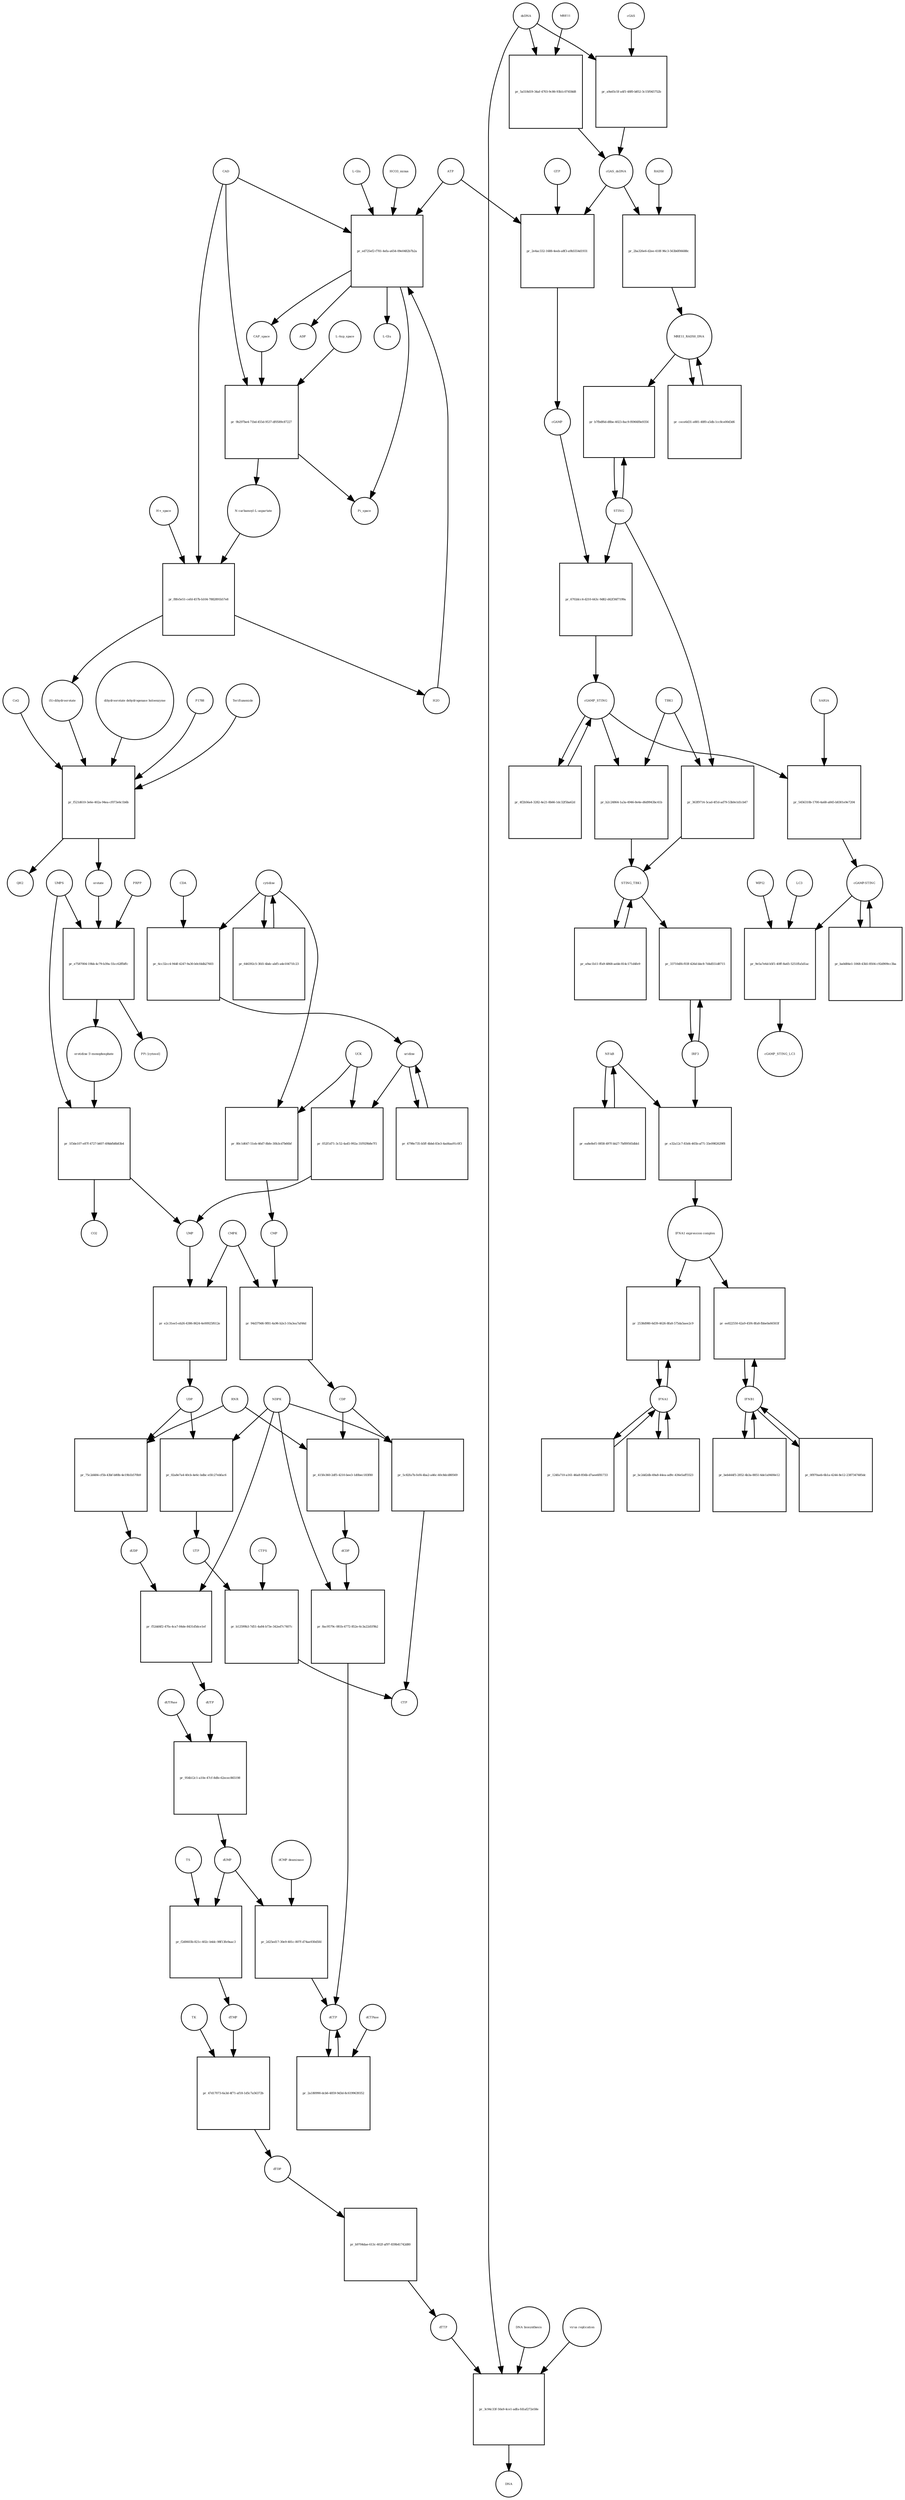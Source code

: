 strict digraph  {
"L-Gln" [annotation="", bipartite=0, cls="simple chemical", fontsize=4, label="L-Gln", shape=circle];
"pr_ed725ef2-f781-4efa-a654-09e0482b7b2a" [annotation="", bipartite=1, cls=process, fontsize=4, label="pr_ed725ef2-f781-4efa-a654-09e0482b7b2a", shape=square];
CAP_space [annotation="", bipartite=0, cls="simple chemical", fontsize=4, label=CAP_space, shape=circle];
CAD [annotation="", bipartite=0, cls=macromolecule, fontsize=4, label=CAD, shape=circle];
HCO3_minus [annotation="", bipartite=0, cls="simple chemical", fontsize=4, label=HCO3_minus, shape=circle];
H2O [annotation="", bipartite=0, cls="simple chemical", fontsize=4, label=H2O, shape=circle];
ATP [annotation="", bipartite=0, cls="simple chemical", fontsize=4, label=ATP, shape=circle];
"L-Glu" [annotation="", bipartite=0, cls="simple chemical", fontsize=4, label="L-Glu", shape=circle];
ADP [annotation="", bipartite=0, cls="simple chemical", fontsize=4, label=ADP, shape=circle];
Pi_space [annotation="", bipartite=0, cls="simple chemical", fontsize=4, label=Pi_space, shape=circle];
cytidine [annotation="", bipartite=0, cls="simple chemical", fontsize=4, label=cytidine, shape=circle];
"pr_6cc32cc4-944f-4247-9a30-b0cfddb27603" [annotation="", bipartite=1, cls=process, fontsize=4, label="pr_6cc32cc4-944f-4247-9a30-b0cfddb27603", shape=square];
uridine [annotation="", bipartite=0, cls="simple chemical", fontsize=4, label=uridine, shape=circle];
CDA [annotation="", bipartite=0, cls=macromolecule, fontsize=4, label=CDA, shape=circle];
"pr_052f1d71-3c52-4a45-992a-31f929b8e7f1" [annotation="", bipartite=1, cls=process, fontsize=4, label="pr_052f1d71-3c52-4a45-992a-31f929b8e7f1", shape=square];
UMP [annotation="", bipartite=0, cls="simple chemical", fontsize=4, label=UMP, shape=circle];
UCK [annotation="", bipartite=0, cls=macromolecule, fontsize=4, label=UCK, shape=circle];
"pr_80c1d647-51eb-46d7-8bfe-30b3cd7b66bf" [annotation="", bipartite=1, cls=process, fontsize=4, label="pr_80c1d647-51eb-46d7-8bfe-30b3cd7b66bf", shape=square];
CMP [annotation="", bipartite=0, cls="simple chemical", fontsize=4, label=CMP, shape=circle];
"pr_4798e735-b5ff-4bbd-83e3-4ad4aa91c0f3" [annotation="", bipartite=1, cls=process, fontsize=4, label="pr_4798e735-b5ff-4bbd-83e3-4ad4aa91c0f3", shape=square];
"pr_646392c5-3fd1-4bdc-abf5-a4e10471fc23" [annotation="", bipartite=1, cls=process, fontsize=4, label="pr_646392c5-3fd1-4bdc-abf5-a4e10471fc23", shape=square];
"pr_e2c31ee5-eb26-4386-8624-4e00925f612e" [annotation="", bipartite=1, cls=process, fontsize=4, label="pr_e2c31ee5-eb26-4386-8624-4e00925f612e", shape=square];
UDP [annotation="", bipartite=0, cls="simple chemical", fontsize=4, label=UDP, shape=circle];
CMPK [annotation="", bipartite=0, cls=macromolecule, fontsize=4, label=CMPK, shape=circle];
"pr_94d379d6-9f81-4a96-b2e3-10a3ea7af44d" [annotation="", bipartite=1, cls=process, fontsize=4, label="pr_94d379d6-9f81-4a96-b2e3-10a3ea7af44d", shape=square];
CDP [annotation="", bipartite=0, cls="simple chemical", fontsize=4, label=CDP, shape=circle];
"pr_02a8e7a4-40cb-4e6c-bdbc-e5fc27ebfac6" [annotation="", bipartite=1, cls=process, fontsize=4, label="pr_02a8e7a4-40cb-4e6c-bdbc-e5fc27ebfac6", shape=square];
UTP [annotation="", bipartite=0, cls="simple chemical", fontsize=4, label=UTP, shape=circle];
NDPK [annotation="", bipartite=0, cls=macromolecule, fontsize=4, label=NDPK, shape=circle];
"pr_5c82fa7b-fef4-4ba2-a46c-40c8dcd80569" [annotation="", bipartite=1, cls=process, fontsize=4, label="pr_5c82fa7b-fef4-4ba2-a46c-40c8dcd80569", shape=square];
CTP [annotation="", bipartite=0, cls="simple chemical", fontsize=4, label=CTP, shape=circle];
"pr_b12599b3-7d51-4a84-b73e-342ed7c7407c" [annotation="", bipartite=1, cls=process, fontsize=4, label="pr_b12599b3-7d51-4a84-b73e-342ed7c7407c", shape=square];
CTPS [annotation="", bipartite=0, cls=macromolecule, fontsize=4, label=CTPS, shape=circle];
"pr_75c2d484-cf5b-43bf-b80b-4e19b1b570b9" [annotation="", bipartite=1, cls=process, fontsize=4, label="pr_75c2d484-cf5b-43bf-b80b-4e19b1b570b9", shape=square];
dUDP [annotation="", bipartite=0, cls="simple chemical", fontsize=4, label=dUDP, shape=circle];
RNR [annotation="", bipartite=0, cls=macromolecule, fontsize=4, label=RNR, shape=circle];
"pr_f52dd4f2-47fa-4ca7-84de-8431d5dce1ef" [annotation="", bipartite=1, cls=process, fontsize=4, label="pr_f52dd4f2-47fa-4ca7-84de-8431d5dce1ef", shape=square];
dUTP [annotation="", bipartite=0, cls="simple chemical", fontsize=4, label=dUTP, shape=circle];
dCDP [annotation="", bipartite=0, cls="simple chemical", fontsize=4, label=dCDP, shape=circle];
"pr_8ac9579c-081b-4772-852e-6c3a22d1f9b2" [annotation="", bipartite=1, cls=process, fontsize=4, label="pr_8ac9579c-081b-4772-852e-6c3a22d1f9b2", shape=square];
dCTP [annotation="", bipartite=0, cls="simple chemical", fontsize=4, label=dCTP, shape=circle];
"pr_415fe360-2df5-4210-bee3-1d0bec183f80" [annotation="", bipartite=1, cls=process, fontsize=4, label="pr_415fe360-2df5-4210-bee3-1d0bec183f80", shape=square];
"pr_954b12c1-a10e-47cf-8dfe-62ecec865198" [annotation="", bipartite=1, cls=process, fontsize=4, label="pr_954b12c1-a10e-47cf-8dfe-62ecec865198", shape=square];
dUMP [annotation="", bipartite=0, cls="simple chemical", fontsize=4, label=dUMP, shape=circle];
dUTPase [annotation="", bipartite=0, cls=macromolecule, fontsize=4, label=dUTPase, shape=circle];
"pr_2a180990-dcb6-4859-9d3d-8c6199639352" [annotation="", bipartite=1, cls=process, fontsize=4, label="pr_2a180990-dcb6-4859-9d3d-8c6199639352", shape=square];
dCTPase [annotation="", bipartite=0, cls=macromolecule, fontsize=4, label=dCTPase, shape=circle];
"pr_2d25ed17-30e9-481c-807f-d74ae930d5fd" [annotation="", bipartite=1, cls=process, fontsize=4, label="pr_2d25ed17-30e9-481c-807f-d74ae930d5fd", shape=square];
"dCMP deaminase" [annotation="", bipartite=0, cls=macromolecule, fontsize=4, label="dCMP deaminase", shape=circle];
"pr_f2d0603b-821c-402c-b4dc-98f13fe9aac3" [annotation="", bipartite=1, cls=process, fontsize=4, label="pr_f2d0603b-821c-402c-b4dc-98f13fe9aac3", shape=square];
dTMP [annotation="", bipartite=0, cls="simple chemical", fontsize=4, label=dTMP, shape=circle];
TS [annotation="", bipartite=0, cls=macromolecule, fontsize=4, label=TS, shape=circle];
"pr_47d17073-6a3d-4f71-af18-1d5c7a56372b" [annotation="", bipartite=1, cls=process, fontsize=4, label="pr_47d17073-6a3d-4f71-af18-1d5c7a56372b", shape=square];
dTDP [annotation="", bipartite=0, cls="simple chemical", fontsize=4, label=dTDP, shape=circle];
TK [annotation="", bipartite=0, cls=macromolecule, fontsize=4, label=TK, shape=circle];
"pr_b9704dae-613c-402f-af97-839b41742d80" [annotation="", bipartite=1, cls=process, fontsize=4, label="pr_b9704dae-613c-402f-af97-839b41742d80", shape=square];
dTTP [annotation="", bipartite=0, cls="simple chemical", fontsize=4, label=dTTP, shape=circle];
dsDNA [annotation="", bipartite=0, cls="simple chemical", fontsize=4, label=dsDNA, shape=circle];
"pr_a9a65c5f-a4f1-48f0-b852-3c15f045752b" [annotation="", bipartite=1, cls=process, fontsize=4, label="pr_a9a65c5f-a4f1-48f0-b852-3c15f045752b", shape=square];
cGAS [annotation="", bipartite=0, cls=macromolecule, fontsize=4, label=cGAS, shape=circle];
cGAS_dsDNA [annotation="", bipartite=0, cls=complex, fontsize=4, label=cGAS_dsDNA, shape=circle];
"pr_2e4ac332-1688-4eeb-a8f3-a9b5554d1931" [annotation="", bipartite=1, cls=process, fontsize=4, label="pr_2e4ac332-1688-4eeb-a8f3-a9b5554d1931", shape=square];
GTP [annotation="", bipartite=0, cls="simple chemical", fontsize=4, label=GTP, shape=circle];
cGAMP [annotation="", bipartite=0, cls="simple chemical", fontsize=4, label=cGAMP, shape=circle];
"pr_6702dcc4-d210-443c-9d82-d42f36f7199a" [annotation="", bipartite=1, cls=process, fontsize=4, label="pr_6702dcc4-d210-443c-9d82-d42f36f7199a", shape=square];
STING [annotation="", bipartite=0, cls="macromolecule multimer", fontsize=4, label=STING, shape=circle];
cGAMP_STING [annotation="", bipartite=0, cls=complex, fontsize=4, label=cGAMP_STING, shape=circle];
TBK1 [annotation="", bipartite=0, cls=macromolecule, fontsize=4, label=TBK1, shape=circle];
"pr_b2c24864-1a3a-4946-8e4e-d6d9943bc41b" [annotation="", bipartite=1, cls=process, fontsize=4, label="pr_b2c24864-1a3a-4946-8e4e-d6d9943bc41b", shape=square];
STING_TBK1 [annotation="", bipartite=0, cls=complex, fontsize=4, label=STING_TBK1, shape=circle];
"pr_4f2b56a4-3282-4e21-8b66-1dc32f5ba62d" [annotation="", bipartite=1, cls=process, fontsize=4, label="pr_4f2b56a4-3282-4e21-8b66-1dc32f5ba62d", shape=square];
"pr_a9ac1b11-ffa9-4868-aebb-814c171d4fe9" [annotation="", bipartite=1, cls=process, fontsize=4, label="pr_a9ac1b11-ffa9-4868-aebb-814c171d4fe9", shape=square];
"NF-kB" [annotation="", bipartite=0, cls=complex, fontsize=4, label="NF-kB", shape=circle];
"pr_ea8e8ef1-0858-497f-bb27-7bf89565dbb1" [annotation="", bipartite=1, cls=process, fontsize=4, label="pr_ea8e8ef1-0858-497f-bb27-7bf89565dbb1", shape=square];
IFNA1 [annotation="", bipartite=0, cls="nucleic acid feature", fontsize=4, label=IFNA1, shape=circle];
"pr_bc2dd2db-49a8-44ea-ad9c-436e5aff5523" [annotation="", bipartite=1, cls=process, fontsize=4, label="pr_bc2dd2db-49a8-44ea-ad9c-436e5aff5523", shape=square];
IFNB1 [annotation="", bipartite=0, cls="nucleic acid feature", fontsize=4, label=IFNB1, shape=circle];
"pr_0f870aeb-6b1a-4244-8e12-2387347485dc" [annotation="", bipartite=1, cls=process, fontsize=4, label="pr_0f870aeb-6b1a-4244-8e12-2387347485dc", shape=square];
"pr_124fa710-a161-46a8-856b-d7aee6f81733" [annotation="", bipartite=1, cls=process, fontsize=4, label="pr_124fa710-a161-46a8-856b-d7aee6f81733", shape=square];
"pr_beb444f5-2852-4b3a-8851-6de1a9400e12" [annotation="", bipartite=1, cls=process, fontsize=4, label="pr_beb444f5-2852-4b3a-8851-6de1a9400e12", shape=square];
"pr_ee822550-42a9-45f4-8fa8-fbbe0a66503f" [annotation="", bipartite=1, cls=process, fontsize=4, label="pr_ee822550-42a9-45f4-8fa8-fbbe0a66503f", shape=square];
"IFNA1 expression complex" [annotation="", bipartite=0, cls=complex, fontsize=4, label="IFNA1 expression complex", shape=circle];
"cGAMP-STING" [annotation="", bipartite=0, cls=complex, fontsize=4, label="cGAMP-STING", shape=circle];
"pr_ba0d84e1-1068-43b5-8504-c92d909cc3ba" [annotation="", bipartite=1, cls=process, fontsize=4, label="pr_ba0d84e1-1068-43b5-8504-c92d909cc3ba", shape=square];
"pr_5a518d19-34af-4703-9c86-93b1c07458d8" [annotation="", bipartite=1, cls=process, fontsize=4, label="pr_5a518d19-34af-4703-9c86-93b1c07458d8", shape=square];
MRE11 [annotation="", bipartite=0, cls="macromolecule multimer", fontsize=4, label=MRE11, shape=circle];
RAD50 [annotation="", bipartite=0, cls="macromolecule multimer", fontsize=4, label=RAD50, shape=circle];
"pr_2ba326e6-d2ee-418f-96c3-563b6f06688c" [annotation="", bipartite=1, cls=process, fontsize=4, label="pr_2ba326e6-d2ee-418f-96c3-563b6f06688c", shape=square];
MRE11_RAD50_DNA [annotation="", bipartite=0, cls=complex, fontsize=4, label=MRE11_RAD50_DNA, shape=circle];
IRF3 [annotation="", bipartite=0, cls="macromolecule multimer", fontsize=4, label=IRF3, shape=circle];
"pr_33710df4-f03f-426d-bbc8-7d4d551d8715" [annotation="", bipartite=1, cls=process, fontsize=4, label="pr_33710df4-f03f-426d-bbc8-7d4d551d8715", shape=square];
"pr_5456310b-1700-4a68-a845-b8301e9e7204" [annotation="", bipartite=1, cls=process, fontsize=4, label="pr_5456310b-1700-4a68-a845-b8301e9e7204", shape=square];
SAR1A [annotation="", bipartite=0, cls=macromolecule, fontsize=4, label=SAR1A, shape=circle];
"pr_9e5a7e6d-b5f1-40ff-8a65-5251ffa5d1ac" [annotation="", bipartite=1, cls=process, fontsize=4, label="pr_9e5a7e6d-b5f1-40ff-8a65-5251ffa5d1ac", shape=square];
LC3 [annotation="", bipartite=0, cls=macromolecule, fontsize=4, label=LC3, shape=circle];
cGAMP_STING_LC3 [annotation="", bipartite=0, cls=complex, fontsize=4, label=cGAMP_STING_LC3, shape=circle];
WIPI2 [annotation="", bipartite=0, cls=macromolecule, fontsize=4, label=WIPI2, shape=circle];
"pr_b7fbdf6d-d8be-4023-8ac9-f6966f8e9356" [annotation="", bipartite=1, cls=process, fontsize=4, label="pr_b7fbdf6d-d8be-4023-8ac9-f6966f8e9356", shape=square];
"pr_363f9714-5cad-4f1d-ad79-53b0e1d1cb47" [annotation="", bipartite=1, cls=process, fontsize=4, label="pr_363f9714-5cad-4f1d-ad79-53b0e1d1cb47", shape=square];
"pr_cece6d31-e881-48f0-a5db-1cc8ce00d3d6" [annotation="", bipartite=1, cls=process, fontsize=4, label="pr_cece6d31-e881-48f0-a5db-1cc8ce00d3d6", shape=square];
"pr_9b297be4-71bd-455d-9537-df0589c87227" [annotation="", bipartite=1, cls=process, fontsize=4, label="pr_9b297be4-71bd-455d-9537-df0589c87227", shape=square];
"N-carbamoyl-L-aspartate" [annotation="", bipartite=0, cls="simple chemical", fontsize=4, label="N-carbamoyl-L-aspartate", shape=circle];
"L-Asp_space" [annotation="", bipartite=0, cls="simple chemical", fontsize=4, label="L-Asp_space", shape=circle];
"pr_f8fe5e51-cefd-457b-b104-7882891b57e8" [annotation="", bipartite=1, cls=process, fontsize=4, label="pr_f8fe5e51-cefd-457b-b104-7882891b57e8", shape=square];
"(S)-dihydroorotate" [annotation="", bipartite=0, cls="simple chemical", fontsize=4, label="(S)-dihydroorotate", shape=circle];
"H+_space" [annotation="", bipartite=0, cls="simple chemical", fontsize=4, label="H+_space", shape=circle];
"pr_f521d610-3e6e-402a-94ea-cf073e6c1b6b" [annotation="", bipartite=1, cls=process, fontsize=4, label="pr_f521d610-3e6e-402a-94ea-cf073e6c1b6b", shape=square];
orotate [annotation="", bipartite=0, cls="simple chemical", fontsize=4, label=orotate, shape=circle];
"dihydroorotate dehydrogenase holoenzyme" [annotation="", bipartite=0, cls="simple chemical", fontsize=4, label="dihydroorotate dehydrogenase holoenzyme", shape=circle];
P1788 [annotation="", bipartite=0, cls="simple chemical", fontsize=4, label=P1788, shape=circle];
Teriflunomide [annotation="", bipartite=0, cls="simple chemical", fontsize=4, label=Teriflunomide, shape=circle];
CoQ [annotation="", bipartite=0, cls="simple chemical", fontsize=4, label=CoQ, shape=circle];
QH2 [annotation="", bipartite=0, cls="simple chemical", fontsize=4, label=QH2, shape=circle];
"pr_e7587004-19bb-4c79-b39a-55cc62ffbffc" [annotation="", bipartite=1, cls=process, fontsize=4, label="pr_e7587004-19bb-4c79-b39a-55cc62ffbffc", shape=square];
"orotidine 5'-monophosphate" [annotation="", bipartite=0, cls="simple chemical", fontsize=4, label="orotidine 5'-monophosphate", shape=circle];
UMPS [annotation="", bipartite=0, cls="macromolecule multimer", fontsize=4, label=UMPS, shape=circle];
PRPP [annotation="", bipartite=0, cls="simple chemical", fontsize=4, label=PRPP, shape=circle];
"PPi [cytosol]" [annotation="", bipartite=0, cls="simple chemical", fontsize=4, label="PPi [cytosol]", shape=circle];
"pr_1f3de107-e87f-4727-b607-49bbfb8b83b4" [annotation="", bipartite=1, cls=process, fontsize=4, label="pr_1f3de107-e87f-4727-b607-49bbfb8b83b4", shape=square];
CO2 [annotation="", bipartite=0, cls="simple chemical", fontsize=4, label=CO2, shape=circle];
"pr_3c94c33f-50a9-4ce1-adfa-fd1af272e58e" [annotation="", bipartite=1, cls=process, fontsize=4, label="pr_3c94c33f-50a9-4ce1-adfa-fd1af272e58e", shape=square];
DNA [annotation="", bipartite=0, cls="nucleic acid feature", fontsize=4, label=DNA, shape=circle];
"DNA biosynthesis" [annotation="urn_miriam_obo.go_GO%3A0071897", bipartite=0, cls=phenotype, fontsize=4, label="DNA biosynthesis", shape=circle];
"virus replication" [annotation="", bipartite=0, cls=phenotype, fontsize=4, label="virus replication", shape=circle];
"pr_2538d980-6d39-4626-8fa8-575da5aee2c9" [annotation="", bipartite=1, cls=process, fontsize=4, label="pr_2538d980-6d39-4626-8fa8-575da5aee2c9", shape=square];
"pr_e32a12c7-83d4-465b-af71-33e0982629f8" [annotation="", bipartite=1, cls=process, fontsize=4, label="pr_e32a12c7-83d4-465b-af71-33e0982629f8", shape=square];
"L-Gln" -> "pr_ed725ef2-f781-4efa-a654-09e0482b7b2a"  [annotation="", interaction_type=consumption];
"pr_ed725ef2-f781-4efa-a654-09e0482b7b2a" -> CAP_space  [annotation="", interaction_type=production];
"pr_ed725ef2-f781-4efa-a654-09e0482b7b2a" -> "L-Glu"  [annotation="", interaction_type=production];
"pr_ed725ef2-f781-4efa-a654-09e0482b7b2a" -> ADP  [annotation="", interaction_type=production];
"pr_ed725ef2-f781-4efa-a654-09e0482b7b2a" -> Pi_space  [annotation="", interaction_type=production];
CAP_space -> "pr_9b297be4-71bd-455d-9537-df0589c87227"  [annotation="", interaction_type=consumption];
CAD -> "pr_ed725ef2-f781-4efa-a654-09e0482b7b2a"  [annotation=urn_miriam_reactome_REACT_1698, interaction_type=catalysis];
CAD -> "pr_9b297be4-71bd-455d-9537-df0589c87227"  [annotation=urn_miriam_reactome_REACT_1698, interaction_type=catalysis];
CAD -> "pr_f8fe5e51-cefd-457b-b104-7882891b57e8"  [annotation=urn_miriam_reactome_REACT_1698, interaction_type=catalysis];
HCO3_minus -> "pr_ed725ef2-f781-4efa-a654-09e0482b7b2a"  [annotation="", interaction_type=consumption];
H2O -> "pr_ed725ef2-f781-4efa-a654-09e0482b7b2a"  [annotation="", interaction_type=consumption];
ATP -> "pr_ed725ef2-f781-4efa-a654-09e0482b7b2a"  [annotation="", interaction_type=consumption];
ATP -> "pr_2e4ac332-1688-4eeb-a8f3-a9b5554d1931"  [annotation="", interaction_type=consumption];
cytidine -> "pr_6cc32cc4-944f-4247-9a30-b0cfddb27603"  [annotation="", interaction_type=consumption];
cytidine -> "pr_80c1d647-51eb-46d7-8bfe-30b3cd7b66bf"  [annotation="", interaction_type=consumption];
cytidine -> "pr_646392c5-3fd1-4bdc-abf5-a4e10471fc23"  [annotation="", interaction_type=consumption];
"pr_6cc32cc4-944f-4247-9a30-b0cfddb27603" -> uridine  [annotation="", interaction_type=production];
uridine -> "pr_052f1d71-3c52-4a45-992a-31f929b8e7f1"  [annotation="", interaction_type=consumption];
uridine -> "pr_4798e735-b5ff-4bbd-83e3-4ad4aa91c0f3"  [annotation="", interaction_type=consumption];
CDA -> "pr_6cc32cc4-944f-4247-9a30-b0cfddb27603"  [annotation="", interaction_type=catalysis];
"pr_052f1d71-3c52-4a45-992a-31f929b8e7f1" -> UMP  [annotation="", interaction_type=production];
UMP -> "pr_e2c31ee5-eb26-4386-8624-4e00925f612e"  [annotation="", interaction_type=consumption];
UCK -> "pr_052f1d71-3c52-4a45-992a-31f929b8e7f1"  [annotation="", interaction_type=catalysis];
UCK -> "pr_80c1d647-51eb-46d7-8bfe-30b3cd7b66bf"  [annotation="", interaction_type=catalysis];
"pr_80c1d647-51eb-46d7-8bfe-30b3cd7b66bf" -> CMP  [annotation="", interaction_type=production];
CMP -> "pr_94d379d6-9f81-4a96-b2e3-10a3ea7af44d"  [annotation="", interaction_type=consumption];
"pr_4798e735-b5ff-4bbd-83e3-4ad4aa91c0f3" -> uridine  [annotation="", interaction_type=production];
"pr_646392c5-3fd1-4bdc-abf5-a4e10471fc23" -> cytidine  [annotation="", interaction_type=production];
"pr_e2c31ee5-eb26-4386-8624-4e00925f612e" -> UDP  [annotation="", interaction_type=production];
UDP -> "pr_02a8e7a4-40cb-4e6c-bdbc-e5fc27ebfac6"  [annotation="", interaction_type=consumption];
UDP -> "pr_75c2d484-cf5b-43bf-b80b-4e19b1b570b9"  [annotation="", interaction_type=consumption];
CMPK -> "pr_e2c31ee5-eb26-4386-8624-4e00925f612e"  [annotation="", interaction_type=catalysis];
CMPK -> "pr_94d379d6-9f81-4a96-b2e3-10a3ea7af44d"  [annotation="", interaction_type=catalysis];
"pr_94d379d6-9f81-4a96-b2e3-10a3ea7af44d" -> CDP  [annotation="", interaction_type=production];
CDP -> "pr_5c82fa7b-fef4-4ba2-a46c-40c8dcd80569"  [annotation="", interaction_type=consumption];
CDP -> "pr_415fe360-2df5-4210-bee3-1d0bec183f80"  [annotation="", interaction_type=consumption];
"pr_02a8e7a4-40cb-4e6c-bdbc-e5fc27ebfac6" -> UTP  [annotation="", interaction_type=production];
UTP -> "pr_b12599b3-7d51-4a84-b73e-342ed7c7407c"  [annotation="", interaction_type=consumption];
NDPK -> "pr_02a8e7a4-40cb-4e6c-bdbc-e5fc27ebfac6"  [annotation="", interaction_type=catalysis];
NDPK -> "pr_5c82fa7b-fef4-4ba2-a46c-40c8dcd80569"  [annotation="", interaction_type=catalysis];
NDPK -> "pr_f52dd4f2-47fa-4ca7-84de-8431d5dce1ef"  [annotation="", interaction_type=catalysis];
NDPK -> "pr_8ac9579c-081b-4772-852e-6c3a22d1f9b2"  [annotation="", interaction_type=catalysis];
"pr_5c82fa7b-fef4-4ba2-a46c-40c8dcd80569" -> CTP  [annotation="", interaction_type=production];
"pr_b12599b3-7d51-4a84-b73e-342ed7c7407c" -> CTP  [annotation="", interaction_type=production];
CTPS -> "pr_b12599b3-7d51-4a84-b73e-342ed7c7407c"  [annotation="", interaction_type=catalysis];
"pr_75c2d484-cf5b-43bf-b80b-4e19b1b570b9" -> dUDP  [annotation="", interaction_type=production];
dUDP -> "pr_f52dd4f2-47fa-4ca7-84de-8431d5dce1ef"  [annotation="", interaction_type=consumption];
RNR -> "pr_75c2d484-cf5b-43bf-b80b-4e19b1b570b9"  [annotation="", interaction_type=catalysis];
RNR -> "pr_415fe360-2df5-4210-bee3-1d0bec183f80"  [annotation="", interaction_type=catalysis];
"pr_f52dd4f2-47fa-4ca7-84de-8431d5dce1ef" -> dUTP  [annotation="", interaction_type=production];
dUTP -> "pr_954b12c1-a10e-47cf-8dfe-62ecec865198"  [annotation="", interaction_type=consumption];
dCDP -> "pr_8ac9579c-081b-4772-852e-6c3a22d1f9b2"  [annotation="", interaction_type=consumption];
"pr_8ac9579c-081b-4772-852e-6c3a22d1f9b2" -> dCTP  [annotation="", interaction_type=production];
dCTP -> "pr_2a180990-dcb6-4859-9d3d-8c6199639352"  [annotation="", interaction_type=consumption];
"pr_415fe360-2df5-4210-bee3-1d0bec183f80" -> dCDP  [annotation="", interaction_type=production];
"pr_954b12c1-a10e-47cf-8dfe-62ecec865198" -> dUMP  [annotation="", interaction_type=production];
dUMP -> "pr_2d25ed17-30e9-481c-807f-d74ae930d5fd"  [annotation="", interaction_type=consumption];
dUMP -> "pr_f2d0603b-821c-402c-b4dc-98f13fe9aac3"  [annotation="", interaction_type=consumption];
dUTPase -> "pr_954b12c1-a10e-47cf-8dfe-62ecec865198"  [annotation="", interaction_type=catalysis];
"pr_2a180990-dcb6-4859-9d3d-8c6199639352" -> dCTP  [annotation="", interaction_type=production];
dCTPase -> "pr_2a180990-dcb6-4859-9d3d-8c6199639352"  [annotation="", interaction_type=catalysis];
"pr_2d25ed17-30e9-481c-807f-d74ae930d5fd" -> dCTP  [annotation="", interaction_type=production];
"dCMP deaminase" -> "pr_2d25ed17-30e9-481c-807f-d74ae930d5fd"  [annotation="", interaction_type=catalysis];
"pr_f2d0603b-821c-402c-b4dc-98f13fe9aac3" -> dTMP  [annotation="", interaction_type=production];
dTMP -> "pr_47d17073-6a3d-4f71-af18-1d5c7a56372b"  [annotation="", interaction_type=consumption];
TS -> "pr_f2d0603b-821c-402c-b4dc-98f13fe9aac3"  [annotation="", interaction_type=catalysis];
"pr_47d17073-6a3d-4f71-af18-1d5c7a56372b" -> dTDP  [annotation="", interaction_type=production];
dTDP -> "pr_b9704dae-613c-402f-af97-839b41742d80"  [annotation="", interaction_type=consumption];
TK -> "pr_47d17073-6a3d-4f71-af18-1d5c7a56372b"  [annotation="", interaction_type=catalysis];
"pr_b9704dae-613c-402f-af97-839b41742d80" -> dTTP  [annotation="", interaction_type=production];
dTTP -> "pr_3c94c33f-50a9-4ce1-adfa-fd1af272e58e"  [annotation="", interaction_type=consumption];
dsDNA -> "pr_a9a65c5f-a4f1-48f0-b852-3c15f045752b"  [annotation="", interaction_type=consumption];
dsDNA -> "pr_5a518d19-34af-4703-9c86-93b1c07458d8"  [annotation="", interaction_type=consumption];
dsDNA -> "pr_3c94c33f-50a9-4ce1-adfa-fd1af272e58e"  [annotation="", interaction_type=consumption];
"pr_a9a65c5f-a4f1-48f0-b852-3c15f045752b" -> cGAS_dsDNA  [annotation="", interaction_type=production];
cGAS -> "pr_a9a65c5f-a4f1-48f0-b852-3c15f045752b"  [annotation="", interaction_type=consumption];
cGAS_dsDNA -> "pr_2e4ac332-1688-4eeb-a8f3-a9b5554d1931"  [annotation="", interaction_type=catalysis];
cGAS_dsDNA -> "pr_2ba326e6-d2ee-418f-96c3-563b6f06688c"  [annotation="", interaction_type=consumption];
"pr_2e4ac332-1688-4eeb-a8f3-a9b5554d1931" -> cGAMP  [annotation="", interaction_type=production];
GTP -> "pr_2e4ac332-1688-4eeb-a8f3-a9b5554d1931"  [annotation="", interaction_type=consumption];
cGAMP -> "pr_6702dcc4-d210-443c-9d82-d42f36f7199a"  [annotation="", interaction_type=consumption];
"pr_6702dcc4-d210-443c-9d82-d42f36f7199a" -> cGAMP_STING  [annotation="", interaction_type=production];
STING -> "pr_6702dcc4-d210-443c-9d82-d42f36f7199a"  [annotation="", interaction_type=consumption];
STING -> "pr_b7fbdf6d-d8be-4023-8ac9-f6966f8e9356"  [annotation="", interaction_type=consumption];
STING -> "pr_363f9714-5cad-4f1d-ad79-53b0e1d1cb47"  [annotation="", interaction_type=consumption];
cGAMP_STING -> "pr_b2c24864-1a3a-4946-8e4e-d6d9943bc41b"  [annotation="", interaction_type=consumption];
cGAMP_STING -> "pr_4f2b56a4-3282-4e21-8b66-1dc32f5ba62d"  [annotation="", interaction_type=consumption];
cGAMP_STING -> "pr_5456310b-1700-4a68-a845-b8301e9e7204"  [annotation="", interaction_type=consumption];
TBK1 -> "pr_b2c24864-1a3a-4946-8e4e-d6d9943bc41b"  [annotation="", interaction_type=consumption];
TBK1 -> "pr_363f9714-5cad-4f1d-ad79-53b0e1d1cb47"  [annotation="", interaction_type=consumption];
"pr_b2c24864-1a3a-4946-8e4e-d6d9943bc41b" -> STING_TBK1  [annotation="", interaction_type=production];
STING_TBK1 -> "pr_a9ac1b11-ffa9-4868-aebb-814c171d4fe9"  [annotation="", interaction_type=consumption];
STING_TBK1 -> "pr_33710df4-f03f-426d-bbc8-7d4d551d8715"  [annotation="", interaction_type=catalysis];
"pr_4f2b56a4-3282-4e21-8b66-1dc32f5ba62d" -> cGAMP_STING  [annotation="", interaction_type=production];
"pr_a9ac1b11-ffa9-4868-aebb-814c171d4fe9" -> STING_TBK1  [annotation="", interaction_type=production];
"NF-kB" -> "pr_ea8e8ef1-0858-497f-bb27-7bf89565dbb1"  [annotation="", interaction_type=consumption];
"NF-kB" -> "pr_e32a12c7-83d4-465b-af71-33e0982629f8"  [annotation="", interaction_type=consumption];
"pr_ea8e8ef1-0858-497f-bb27-7bf89565dbb1" -> "NF-kB"  [annotation="", interaction_type=production];
IFNA1 -> "pr_bc2dd2db-49a8-44ea-ad9c-436e5aff5523"  [annotation="", interaction_type=consumption];
IFNA1 -> "pr_124fa710-a161-46a8-856b-d7aee6f81733"  [annotation="", interaction_type=consumption];
IFNA1 -> "pr_2538d980-6d39-4626-8fa8-575da5aee2c9"  [annotation="", interaction_type=consumption];
"pr_bc2dd2db-49a8-44ea-ad9c-436e5aff5523" -> IFNA1  [annotation="", interaction_type=production];
IFNB1 -> "pr_0f870aeb-6b1a-4244-8e12-2387347485dc"  [annotation="", interaction_type=consumption];
IFNB1 -> "pr_beb444f5-2852-4b3a-8851-6de1a9400e12"  [annotation="", interaction_type=consumption];
IFNB1 -> "pr_ee822550-42a9-45f4-8fa8-fbbe0a66503f"  [annotation="", interaction_type=consumption];
"pr_0f870aeb-6b1a-4244-8e12-2387347485dc" -> IFNB1  [annotation="", interaction_type=production];
"pr_124fa710-a161-46a8-856b-d7aee6f81733" -> IFNA1  [annotation="", interaction_type=production];
"pr_beb444f5-2852-4b3a-8851-6de1a9400e12" -> IFNB1  [annotation="", interaction_type=production];
"pr_ee822550-42a9-45f4-8fa8-fbbe0a66503f" -> IFNB1  [annotation="", interaction_type=production];
"IFNA1 expression complex" -> "pr_ee822550-42a9-45f4-8fa8-fbbe0a66503f"  [annotation="", interaction_type=stimulation];
"IFNA1 expression complex" -> "pr_2538d980-6d39-4626-8fa8-575da5aee2c9"  [annotation="", interaction_type=stimulation];
"cGAMP-STING" -> "pr_ba0d84e1-1068-43b5-8504-c92d909cc3ba"  [annotation="", interaction_type=consumption];
"cGAMP-STING" -> "pr_9e5a7e6d-b5f1-40ff-8a65-5251ffa5d1ac"  [annotation="", interaction_type=consumption];
"pr_ba0d84e1-1068-43b5-8504-c92d909cc3ba" -> "cGAMP-STING"  [annotation="", interaction_type=production];
"pr_5a518d19-34af-4703-9c86-93b1c07458d8" -> cGAS_dsDNA  [annotation="", interaction_type=production];
MRE11 -> "pr_5a518d19-34af-4703-9c86-93b1c07458d8"  [annotation="", interaction_type=consumption];
RAD50 -> "pr_2ba326e6-d2ee-418f-96c3-563b6f06688c"  [annotation="", interaction_type=consumption];
"pr_2ba326e6-d2ee-418f-96c3-563b6f06688c" -> MRE11_RAD50_DNA  [annotation="", interaction_type=production];
MRE11_RAD50_DNA -> "pr_b7fbdf6d-d8be-4023-8ac9-f6966f8e9356"  [annotation="", interaction_type=catalysis];
MRE11_RAD50_DNA -> "pr_cece6d31-e881-48f0-a5db-1cc8ce00d3d6"  [annotation="", interaction_type=consumption];
IRF3 -> "pr_33710df4-f03f-426d-bbc8-7d4d551d8715"  [annotation="", interaction_type=consumption];
IRF3 -> "pr_e32a12c7-83d4-465b-af71-33e0982629f8"  [annotation="", interaction_type=consumption];
"pr_33710df4-f03f-426d-bbc8-7d4d551d8715" -> IRF3  [annotation="", interaction_type=production];
"pr_5456310b-1700-4a68-a845-b8301e9e7204" -> "cGAMP-STING"  [annotation="", interaction_type=production];
SAR1A -> "pr_5456310b-1700-4a68-a845-b8301e9e7204"  [annotation="", interaction_type=catalysis];
"pr_9e5a7e6d-b5f1-40ff-8a65-5251ffa5d1ac" -> cGAMP_STING_LC3  [annotation="", interaction_type=production];
LC3 -> "pr_9e5a7e6d-b5f1-40ff-8a65-5251ffa5d1ac"  [annotation="", interaction_type=consumption];
WIPI2 -> "pr_9e5a7e6d-b5f1-40ff-8a65-5251ffa5d1ac"  [annotation="", interaction_type=catalysis];
"pr_b7fbdf6d-d8be-4023-8ac9-f6966f8e9356" -> STING  [annotation="", interaction_type=production];
"pr_363f9714-5cad-4f1d-ad79-53b0e1d1cb47" -> STING_TBK1  [annotation="", interaction_type=production];
"pr_cece6d31-e881-48f0-a5db-1cc8ce00d3d6" -> MRE11_RAD50_DNA  [annotation="", interaction_type=production];
"pr_9b297be4-71bd-455d-9537-df0589c87227" -> "N-carbamoyl-L-aspartate"  [annotation="", interaction_type=production];
"pr_9b297be4-71bd-455d-9537-df0589c87227" -> Pi_space  [annotation="", interaction_type=production];
"N-carbamoyl-L-aspartate" -> "pr_f8fe5e51-cefd-457b-b104-7882891b57e8"  [annotation="", interaction_type=consumption];
"L-Asp_space" -> "pr_9b297be4-71bd-455d-9537-df0589c87227"  [annotation="", interaction_type=consumption];
"pr_f8fe5e51-cefd-457b-b104-7882891b57e8" -> "(S)-dihydroorotate"  [annotation="", interaction_type=production];
"pr_f8fe5e51-cefd-457b-b104-7882891b57e8" -> H2O  [annotation="", interaction_type=production];
"(S)-dihydroorotate" -> "pr_f521d610-3e6e-402a-94ea-cf073e6c1b6b"  [annotation="", interaction_type=consumption];
"H+_space" -> "pr_f8fe5e51-cefd-457b-b104-7882891b57e8"  [annotation="", interaction_type=consumption];
"pr_f521d610-3e6e-402a-94ea-cf073e6c1b6b" -> orotate  [annotation="", interaction_type=production];
"pr_f521d610-3e6e-402a-94ea-cf073e6c1b6b" -> QH2  [annotation="", interaction_type=production];
orotate -> "pr_e7587004-19bb-4c79-b39a-55cc62ffbffc"  [annotation="", interaction_type=consumption];
"dihydroorotate dehydrogenase holoenzyme" -> "pr_f521d610-3e6e-402a-94ea-cf073e6c1b6b"  [annotation=urn_miriam_reactome_REACT_1698, interaction_type=catalysis];
P1788 -> "pr_f521d610-3e6e-402a-94ea-cf073e6c1b6b"  [annotation=urn_miriam_reactome_REACT_1698, interaction_type=inhibition];
Teriflunomide -> "pr_f521d610-3e6e-402a-94ea-cf073e6c1b6b"  [annotation=urn_miriam_reactome_REACT_1698, interaction_type=inhibition];
CoQ -> "pr_f521d610-3e6e-402a-94ea-cf073e6c1b6b"  [annotation="", interaction_type=consumption];
"pr_e7587004-19bb-4c79-b39a-55cc62ffbffc" -> "orotidine 5'-monophosphate"  [annotation="", interaction_type=production];
"pr_e7587004-19bb-4c79-b39a-55cc62ffbffc" -> "PPi [cytosol]"  [annotation="", interaction_type=production];
"orotidine 5'-monophosphate" -> "pr_1f3de107-e87f-4727-b607-49bbfb8b83b4"  [annotation="", interaction_type=consumption];
UMPS -> "pr_e7587004-19bb-4c79-b39a-55cc62ffbffc"  [annotation=urn_miriam_reactome_REACT_1698, interaction_type=catalysis];
UMPS -> "pr_1f3de107-e87f-4727-b607-49bbfb8b83b4"  [annotation=urn_miriam_reactome_REACT_1698, interaction_type=catalysis];
PRPP -> "pr_e7587004-19bb-4c79-b39a-55cc62ffbffc"  [annotation="", interaction_type=consumption];
"pr_1f3de107-e87f-4727-b607-49bbfb8b83b4" -> UMP  [annotation="", interaction_type=production];
"pr_1f3de107-e87f-4727-b607-49bbfb8b83b4" -> CO2  [annotation="", interaction_type=production];
"pr_3c94c33f-50a9-4ce1-adfa-fd1af272e58e" -> DNA  [annotation="", interaction_type=production];
"DNA biosynthesis" -> "pr_3c94c33f-50a9-4ce1-adfa-fd1af272e58e"  [annotation="", interaction_type=catalysis];
"virus replication" -> "pr_3c94c33f-50a9-4ce1-adfa-fd1af272e58e"  [annotation="", interaction_type=inhibition];
"pr_2538d980-6d39-4626-8fa8-575da5aee2c9" -> IFNA1  [annotation="", interaction_type=production];
"pr_e32a12c7-83d4-465b-af71-33e0982629f8" -> "IFNA1 expression complex"  [annotation="", interaction_type=production];
}
